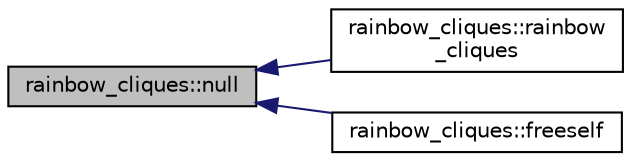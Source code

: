 digraph "rainbow_cliques::null"
{
  edge [fontname="Helvetica",fontsize="10",labelfontname="Helvetica",labelfontsize="10"];
  node [fontname="Helvetica",fontsize="10",shape=record];
  rankdir="LR";
  Node29 [label="rainbow_cliques::null",height=0.2,width=0.4,color="black", fillcolor="grey75", style="filled", fontcolor="black"];
  Node29 -> Node30 [dir="back",color="midnightblue",fontsize="10",style="solid",fontname="Helvetica"];
  Node30 [label="rainbow_cliques::rainbow\l_cliques",height=0.2,width=0.4,color="black", fillcolor="white", style="filled",URL="$d3/d54/classrainbow__cliques.html#a3f32ee079bfabaf45bcb85f25c5427b6"];
  Node29 -> Node31 [dir="back",color="midnightblue",fontsize="10",style="solid",fontname="Helvetica"];
  Node31 [label="rainbow_cliques::freeself",height=0.2,width=0.4,color="black", fillcolor="white", style="filled",URL="$d3/d54/classrainbow__cliques.html#ad80bc5cd0e763b021717dffdeeeb3982"];
}
